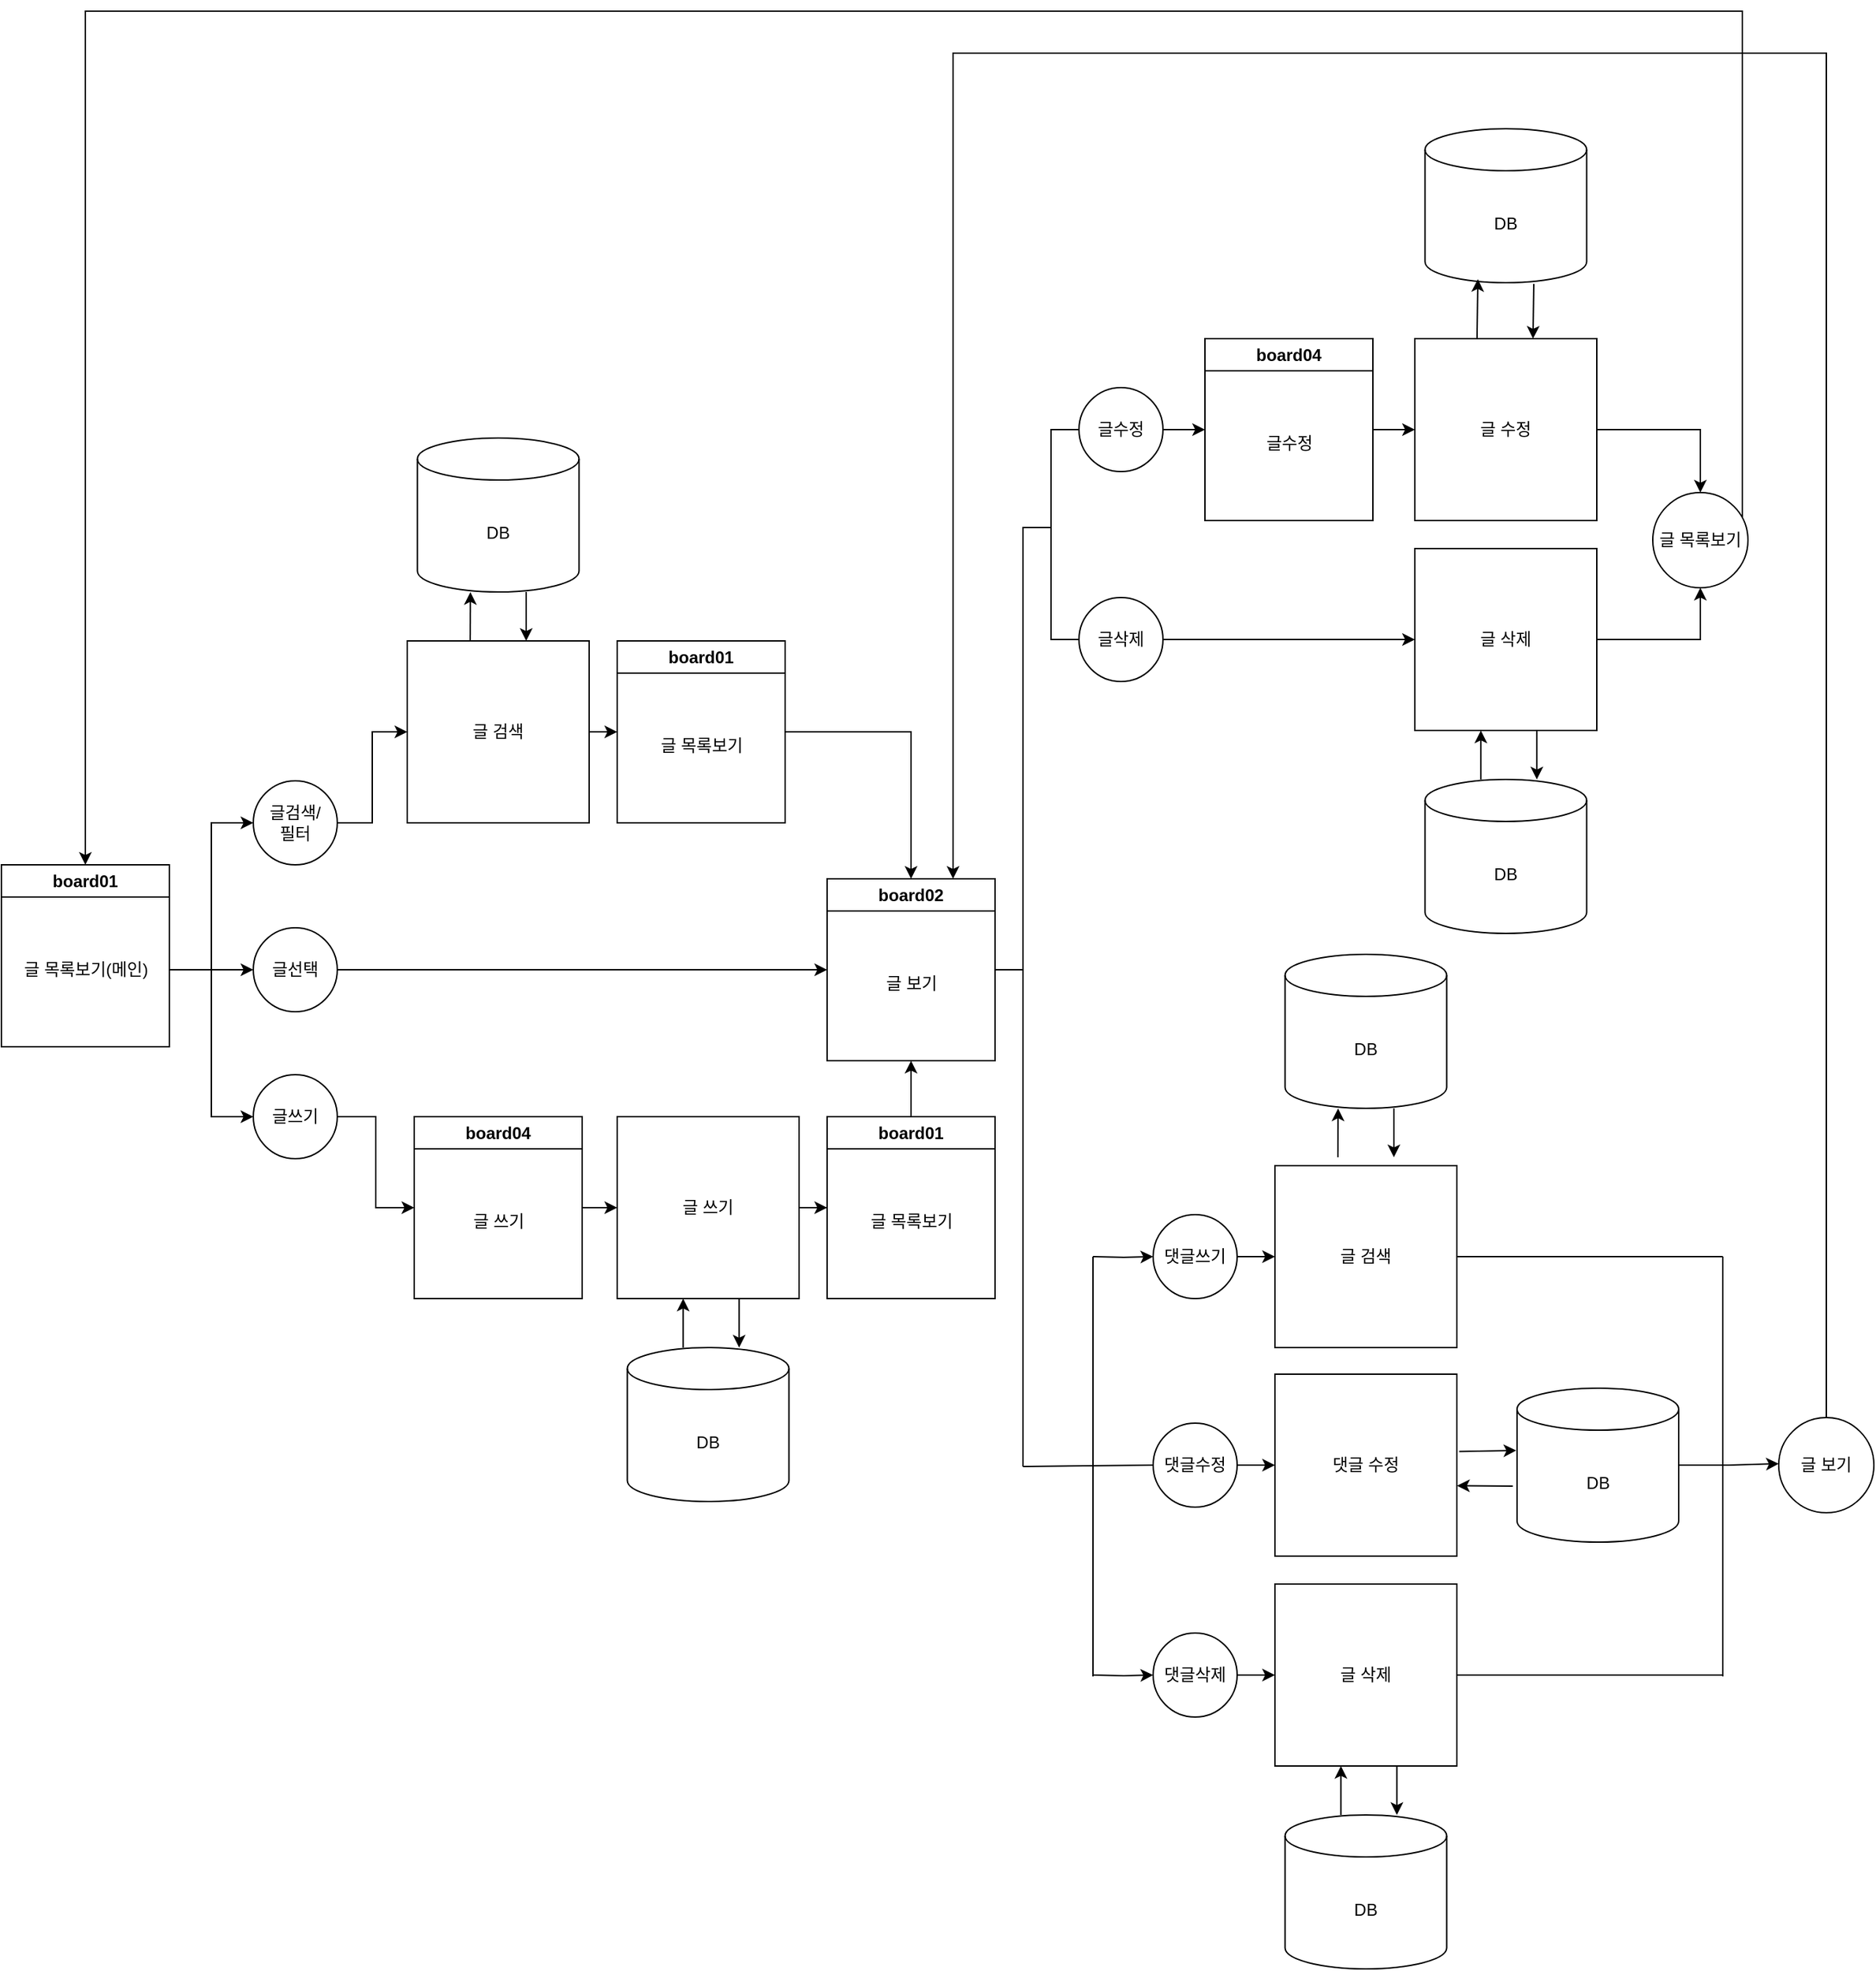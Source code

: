 <mxfile version="24.7.12">
  <diagram id="C5RBs43oDa-KdzZeNtuy" name="Page-1">
    <mxGraphModel dx="2316" dy="2659" grid="1" gridSize="10" guides="1" tooltips="1" connect="1" arrows="1" fold="1" page="1" pageScale="1" pageWidth="827" pageHeight="1169" background="#ffffff" math="0" shadow="0">
      <root>
        <mxCell id="WIyWlLk6GJQsqaUBKTNV-0" />
        <mxCell id="WIyWlLk6GJQsqaUBKTNV-1" parent="WIyWlLk6GJQsqaUBKTNV-0" />
        <mxCell id="DIeXPmCnPWFFwvMt-zQG-0" value="board01" style="swimlane;whiteSpace=wrap;html=1;" vertex="1" parent="WIyWlLk6GJQsqaUBKTNV-1">
          <mxGeometry x="50" y="120" width="120" height="130" as="geometry" />
        </mxCell>
        <mxCell id="DIeXPmCnPWFFwvMt-zQG-1" value="글 목록보기(메인)" style="text;html=1;align=center;verticalAlign=middle;resizable=0;points=[];autosize=1;strokeColor=none;fillColor=none;" vertex="1" parent="DIeXPmCnPWFFwvMt-zQG-0">
          <mxGeometry y="60" width="120" height="30" as="geometry" />
        </mxCell>
        <mxCell id="DIeXPmCnPWFFwvMt-zQG-54" style="edgeStyle=orthogonalEdgeStyle;rounded=0;orthogonalLoop=1;jettySize=auto;html=1;entryX=0.5;entryY=0;entryDx=0;entryDy=0;" edge="1" parent="WIyWlLk6GJQsqaUBKTNV-1" source="DIeXPmCnPWFFwvMt-zQG-3" target="DIeXPmCnPWFFwvMt-zQG-21">
          <mxGeometry relative="1" as="geometry" />
        </mxCell>
        <mxCell id="DIeXPmCnPWFFwvMt-zQG-3" value="board01" style="swimlane;whiteSpace=wrap;html=1;" vertex="1" parent="WIyWlLk6GJQsqaUBKTNV-1">
          <mxGeometry x="490" y="-40" width="120" height="130" as="geometry" />
        </mxCell>
        <mxCell id="DIeXPmCnPWFFwvMt-zQG-4" value="글 목록보기" style="text;html=1;align=center;verticalAlign=middle;resizable=0;points=[];autosize=1;strokeColor=none;fillColor=none;" vertex="1" parent="DIeXPmCnPWFFwvMt-zQG-3">
          <mxGeometry x="15" y="60" width="90" height="30" as="geometry" />
        </mxCell>
        <mxCell id="DIeXPmCnPWFFwvMt-zQG-163" style="edgeStyle=orthogonalEdgeStyle;rounded=0;orthogonalLoop=1;jettySize=auto;html=1;exitX=1;exitY=0.5;exitDx=0;exitDy=0;entryX=0;entryY=0.5;entryDx=0;entryDy=0;" edge="1" parent="WIyWlLk6GJQsqaUBKTNV-1" source="DIeXPmCnPWFFwvMt-zQG-14" target="DIeXPmCnPWFFwvMt-zQG-159">
          <mxGeometry relative="1" as="geometry" />
        </mxCell>
        <mxCell id="DIeXPmCnPWFFwvMt-zQG-14" value="글검색/&lt;div&gt;필터&lt;/div&gt;" style="ellipse;whiteSpace=wrap;html=1;aspect=fixed;" vertex="1" parent="WIyWlLk6GJQsqaUBKTNV-1">
          <mxGeometry x="230" y="60" width="60" height="60" as="geometry" />
        </mxCell>
        <mxCell id="DIeXPmCnPWFFwvMt-zQG-62" style="edgeStyle=orthogonalEdgeStyle;rounded=0;orthogonalLoop=1;jettySize=auto;html=1;entryX=0;entryY=0.5;entryDx=0;entryDy=0;" edge="1" parent="WIyWlLk6GJQsqaUBKTNV-1" source="DIeXPmCnPWFFwvMt-zQG-15" target="DIeXPmCnPWFFwvMt-zQG-18">
          <mxGeometry relative="1" as="geometry" />
        </mxCell>
        <mxCell id="DIeXPmCnPWFFwvMt-zQG-15" value="글쓰기" style="ellipse;whiteSpace=wrap;html=1;aspect=fixed;" vertex="1" parent="WIyWlLk6GJQsqaUBKTNV-1">
          <mxGeometry x="230" y="270" width="60" height="60" as="geometry" />
        </mxCell>
        <mxCell id="DIeXPmCnPWFFwvMt-zQG-67" style="edgeStyle=orthogonalEdgeStyle;rounded=0;orthogonalLoop=1;jettySize=auto;html=1;" edge="1" parent="WIyWlLk6GJQsqaUBKTNV-1" source="DIeXPmCnPWFFwvMt-zQG-18" target="DIeXPmCnPWFFwvMt-zQG-65">
          <mxGeometry relative="1" as="geometry" />
        </mxCell>
        <mxCell id="DIeXPmCnPWFFwvMt-zQG-18" value="board04" style="swimlane;whiteSpace=wrap;html=1;startSize=23;" vertex="1" parent="WIyWlLk6GJQsqaUBKTNV-1">
          <mxGeometry x="345" y="300" width="120" height="130" as="geometry" />
        </mxCell>
        <mxCell id="DIeXPmCnPWFFwvMt-zQG-19" value="글 쓰기" style="text;html=1;align=center;verticalAlign=middle;resizable=0;points=[];autosize=1;strokeColor=none;fillColor=none;" vertex="1" parent="DIeXPmCnPWFFwvMt-zQG-18">
          <mxGeometry x="30" y="60" width="60" height="30" as="geometry" />
        </mxCell>
        <mxCell id="DIeXPmCnPWFFwvMt-zQG-21" value="board02" style="swimlane;whiteSpace=wrap;html=1;" vertex="1" parent="WIyWlLk6GJQsqaUBKTNV-1">
          <mxGeometry x="640" y="130" width="120" height="130" as="geometry" />
        </mxCell>
        <mxCell id="DIeXPmCnPWFFwvMt-zQG-22" value="글 보기" style="text;html=1;align=center;verticalAlign=middle;resizable=0;points=[];autosize=1;strokeColor=none;fillColor=none;" vertex="1" parent="DIeXPmCnPWFFwvMt-zQG-21">
          <mxGeometry x="30" y="60" width="60" height="30" as="geometry" />
        </mxCell>
        <mxCell id="DIeXPmCnPWFFwvMt-zQG-51" style="edgeStyle=orthogonalEdgeStyle;rounded=0;orthogonalLoop=1;jettySize=auto;html=1;entryX=0;entryY=0.5;entryDx=0;entryDy=0;" edge="1" parent="WIyWlLk6GJQsqaUBKTNV-1" target="DIeXPmCnPWFFwvMt-zQG-3">
          <mxGeometry relative="1" as="geometry">
            <mxPoint x="470" y="25" as="sourcePoint" />
          </mxGeometry>
        </mxCell>
        <mxCell id="DIeXPmCnPWFFwvMt-zQG-45" style="edgeStyle=orthogonalEdgeStyle;rounded=0;orthogonalLoop=1;jettySize=auto;html=1;entryX=0;entryY=0.5;entryDx=0;entryDy=0;" edge="1" parent="WIyWlLk6GJQsqaUBKTNV-1" source="DIeXPmCnPWFFwvMt-zQG-1" target="DIeXPmCnPWFFwvMt-zQG-14">
          <mxGeometry relative="1" as="geometry" />
        </mxCell>
        <mxCell id="DIeXPmCnPWFFwvMt-zQG-50" style="edgeStyle=orthogonalEdgeStyle;rounded=0;orthogonalLoop=1;jettySize=auto;html=1;entryX=0;entryY=0.5;entryDx=0;entryDy=0;" edge="1" parent="WIyWlLk6GJQsqaUBKTNV-1" source="DIeXPmCnPWFFwvMt-zQG-1" target="DIeXPmCnPWFFwvMt-zQG-15">
          <mxGeometry relative="1" as="geometry" />
        </mxCell>
        <mxCell id="DIeXPmCnPWFFwvMt-zQG-113" style="edgeStyle=orthogonalEdgeStyle;rounded=0;orthogonalLoop=1;jettySize=auto;html=1;entryX=0;entryY=0.5;entryDx=0;entryDy=0;" edge="1" parent="WIyWlLk6GJQsqaUBKTNV-1" source="DIeXPmCnPWFFwvMt-zQG-65" target="DIeXPmCnPWFFwvMt-zQG-108">
          <mxGeometry relative="1" as="geometry" />
        </mxCell>
        <mxCell id="DIeXPmCnPWFFwvMt-zQG-65" value="글 쓰기" style="whiteSpace=wrap;html=1;aspect=fixed;" vertex="1" parent="WIyWlLk6GJQsqaUBKTNV-1">
          <mxGeometry x="490" y="300" width="130" height="130" as="geometry" />
        </mxCell>
        <mxCell id="DIeXPmCnPWFFwvMt-zQG-66" value="DB" style="shape=cylinder3;whiteSpace=wrap;html=1;boundedLbl=1;backgroundOutline=1;size=15;" vertex="1" parent="WIyWlLk6GJQsqaUBKTNV-1">
          <mxGeometry x="497.25" y="465" width="115.5" height="110" as="geometry" />
        </mxCell>
        <mxCell id="DIeXPmCnPWFFwvMt-zQG-103" style="edgeStyle=orthogonalEdgeStyle;rounded=0;orthogonalLoop=1;jettySize=auto;html=1;entryX=0;entryY=0.5;entryDx=0;entryDy=0;" edge="1" parent="WIyWlLk6GJQsqaUBKTNV-1" source="DIeXPmCnPWFFwvMt-zQG-73" target="DIeXPmCnPWFFwvMt-zQG-99">
          <mxGeometry relative="1" as="geometry" />
        </mxCell>
        <mxCell id="DIeXPmCnPWFFwvMt-zQG-73" value="글수정" style="ellipse;whiteSpace=wrap;html=1;aspect=fixed;" vertex="1" parent="WIyWlLk6GJQsqaUBKTNV-1">
          <mxGeometry x="820" y="-221" width="60" height="60" as="geometry" />
        </mxCell>
        <mxCell id="DIeXPmCnPWFFwvMt-zQG-101" style="edgeStyle=orthogonalEdgeStyle;rounded=0;orthogonalLoop=1;jettySize=auto;html=1;entryX=0;entryY=0.5;entryDx=0;entryDy=0;" edge="1" parent="WIyWlLk6GJQsqaUBKTNV-1" source="DIeXPmCnPWFFwvMt-zQG-74">
          <mxGeometry relative="1" as="geometry">
            <mxPoint x="1060" y="-41" as="targetPoint" />
          </mxGeometry>
        </mxCell>
        <mxCell id="DIeXPmCnPWFFwvMt-zQG-74" value="글삭제" style="ellipse;whiteSpace=wrap;html=1;aspect=fixed;" vertex="1" parent="WIyWlLk6GJQsqaUBKTNV-1">
          <mxGeometry x="820" y="-71" width="60" height="60" as="geometry" />
        </mxCell>
        <mxCell id="DIeXPmCnPWFFwvMt-zQG-192" style="edgeStyle=orthogonalEdgeStyle;rounded=0;orthogonalLoop=1;jettySize=auto;html=1;entryX=0.5;entryY=0;entryDx=0;entryDy=0;" edge="1" parent="WIyWlLk6GJQsqaUBKTNV-1" source="DIeXPmCnPWFFwvMt-zQG-80" target="DIeXPmCnPWFFwvMt-zQG-191">
          <mxGeometry relative="1" as="geometry" />
        </mxCell>
        <mxCell id="DIeXPmCnPWFFwvMt-zQG-80" value="글 수정" style="whiteSpace=wrap;html=1;aspect=fixed;" vertex="1" parent="WIyWlLk6GJQsqaUBKTNV-1">
          <mxGeometry x="1060" y="-256" width="130" height="130" as="geometry" />
        </mxCell>
        <mxCell id="DIeXPmCnPWFFwvMt-zQG-81" value="DB" style="shape=cylinder3;whiteSpace=wrap;html=1;boundedLbl=1;backgroundOutline=1;size=15;" vertex="1" parent="WIyWlLk6GJQsqaUBKTNV-1">
          <mxGeometry x="1067.25" y="-406" width="115.5" height="110" as="geometry" />
        </mxCell>
        <mxCell id="DIeXPmCnPWFFwvMt-zQG-98" style="edgeStyle=orthogonalEdgeStyle;rounded=0;orthogonalLoop=1;jettySize=auto;html=1;entryX=0;entryY=0.5;entryDx=0;entryDy=0;" edge="1" parent="WIyWlLk6GJQsqaUBKTNV-1" source="DIeXPmCnPWFFwvMt-zQG-96" target="DIeXPmCnPWFFwvMt-zQG-21">
          <mxGeometry relative="1" as="geometry" />
        </mxCell>
        <mxCell id="DIeXPmCnPWFFwvMt-zQG-96" value="글선택" style="ellipse;whiteSpace=wrap;html=1;aspect=fixed;" vertex="1" parent="WIyWlLk6GJQsqaUBKTNV-1">
          <mxGeometry x="230" y="165" width="60" height="60" as="geometry" />
        </mxCell>
        <mxCell id="DIeXPmCnPWFFwvMt-zQG-97" style="edgeStyle=orthogonalEdgeStyle;rounded=0;orthogonalLoop=1;jettySize=auto;html=1;entryX=0;entryY=0.5;entryDx=0;entryDy=0;" edge="1" parent="WIyWlLk6GJQsqaUBKTNV-1" source="DIeXPmCnPWFFwvMt-zQG-1" target="DIeXPmCnPWFFwvMt-zQG-96">
          <mxGeometry relative="1" as="geometry" />
        </mxCell>
        <mxCell id="DIeXPmCnPWFFwvMt-zQG-104" style="edgeStyle=orthogonalEdgeStyle;rounded=0;orthogonalLoop=1;jettySize=auto;html=1;entryX=0;entryY=0.5;entryDx=0;entryDy=0;" edge="1" parent="WIyWlLk6GJQsqaUBKTNV-1" source="DIeXPmCnPWFFwvMt-zQG-99" target="DIeXPmCnPWFFwvMt-zQG-80">
          <mxGeometry relative="1" as="geometry" />
        </mxCell>
        <mxCell id="DIeXPmCnPWFFwvMt-zQG-99" value="board04" style="swimlane;whiteSpace=wrap;html=1;" vertex="1" parent="WIyWlLk6GJQsqaUBKTNV-1">
          <mxGeometry x="910" y="-256" width="120" height="130" as="geometry" />
        </mxCell>
        <mxCell id="DIeXPmCnPWFFwvMt-zQG-100" value="글수정" style="text;html=1;align=center;verticalAlign=middle;resizable=0;points=[];autosize=1;strokeColor=none;fillColor=none;" vertex="1" parent="DIeXPmCnPWFFwvMt-zQG-99">
          <mxGeometry x="30" y="60" width="60" height="30" as="geometry" />
        </mxCell>
        <mxCell id="DIeXPmCnPWFFwvMt-zQG-115" style="edgeStyle=orthogonalEdgeStyle;rounded=0;orthogonalLoop=1;jettySize=auto;html=1;entryX=0.5;entryY=1;entryDx=0;entryDy=0;" edge="1" parent="WIyWlLk6GJQsqaUBKTNV-1" source="DIeXPmCnPWFFwvMt-zQG-108" target="DIeXPmCnPWFFwvMt-zQG-21">
          <mxGeometry relative="1" as="geometry" />
        </mxCell>
        <mxCell id="DIeXPmCnPWFFwvMt-zQG-108" value="board01" style="swimlane;whiteSpace=wrap;html=1;" vertex="1" parent="WIyWlLk6GJQsqaUBKTNV-1">
          <mxGeometry x="640" y="300" width="120" height="130" as="geometry" />
        </mxCell>
        <mxCell id="DIeXPmCnPWFFwvMt-zQG-109" value="글 목록보기" style="text;html=1;align=center;verticalAlign=middle;resizable=0;points=[];autosize=1;strokeColor=none;fillColor=none;" vertex="1" parent="DIeXPmCnPWFFwvMt-zQG-108">
          <mxGeometry x="15" y="60" width="90" height="30" as="geometry" />
        </mxCell>
        <mxCell id="DIeXPmCnPWFFwvMt-zQG-246" style="edgeStyle=orthogonalEdgeStyle;rounded=0;orthogonalLoop=1;jettySize=auto;html=1;entryX=0;entryY=0.5;entryDx=0;entryDy=0;" edge="1" parent="WIyWlLk6GJQsqaUBKTNV-1" target="DIeXPmCnPWFFwvMt-zQG-118">
          <mxGeometry relative="1" as="geometry">
            <mxPoint x="830" y="400" as="sourcePoint" />
          </mxGeometry>
        </mxCell>
        <mxCell id="DIeXPmCnPWFFwvMt-zQG-250" style="edgeStyle=orthogonalEdgeStyle;rounded=0;orthogonalLoop=1;jettySize=auto;html=1;entryX=0;entryY=0.5;entryDx=0;entryDy=0;" edge="1" parent="WIyWlLk6GJQsqaUBKTNV-1" source="DIeXPmCnPWFFwvMt-zQG-118" target="DIeXPmCnPWFFwvMt-zQG-155">
          <mxGeometry relative="1" as="geometry" />
        </mxCell>
        <mxCell id="DIeXPmCnPWFFwvMt-zQG-118" value="댓글쓰기" style="ellipse;whiteSpace=wrap;html=1;aspect=fixed;" vertex="1" parent="WIyWlLk6GJQsqaUBKTNV-1">
          <mxGeometry x="873" y="370" width="60" height="60" as="geometry" />
        </mxCell>
        <mxCell id="DIeXPmCnPWFFwvMt-zQG-252" style="edgeStyle=orthogonalEdgeStyle;rounded=0;orthogonalLoop=1;jettySize=auto;html=1;entryX=0;entryY=0.5;entryDx=0;entryDy=0;" edge="1" parent="WIyWlLk6GJQsqaUBKTNV-1" source="DIeXPmCnPWFFwvMt-zQG-119" target="DIeXPmCnPWFFwvMt-zQG-126">
          <mxGeometry relative="1" as="geometry" />
        </mxCell>
        <mxCell id="DIeXPmCnPWFFwvMt-zQG-119" value="댓글수정" style="ellipse;whiteSpace=wrap;html=1;aspect=fixed;" vertex="1" parent="WIyWlLk6GJQsqaUBKTNV-1">
          <mxGeometry x="873" y="519" width="60" height="60" as="geometry" />
        </mxCell>
        <mxCell id="DIeXPmCnPWFFwvMt-zQG-247" style="edgeStyle=orthogonalEdgeStyle;rounded=0;orthogonalLoop=1;jettySize=auto;html=1;exitX=0;exitY=0.5;exitDx=0;exitDy=0;entryX=0;entryY=0.5;entryDx=0;entryDy=0;" edge="1" parent="WIyWlLk6GJQsqaUBKTNV-1" target="DIeXPmCnPWFFwvMt-zQG-120">
          <mxGeometry relative="1" as="geometry">
            <mxPoint x="830" y="699" as="sourcePoint" />
          </mxGeometry>
        </mxCell>
        <mxCell id="DIeXPmCnPWFFwvMt-zQG-253" style="edgeStyle=orthogonalEdgeStyle;rounded=0;orthogonalLoop=1;jettySize=auto;html=1;entryX=0;entryY=0.5;entryDx=0;entryDy=0;" edge="1" parent="WIyWlLk6GJQsqaUBKTNV-1" source="DIeXPmCnPWFFwvMt-zQG-120" target="DIeXPmCnPWFFwvMt-zQG-127">
          <mxGeometry relative="1" as="geometry" />
        </mxCell>
        <mxCell id="DIeXPmCnPWFFwvMt-zQG-120" value="댓글삭제" style="ellipse;whiteSpace=wrap;html=1;aspect=fixed;" vertex="1" parent="WIyWlLk6GJQsqaUBKTNV-1">
          <mxGeometry x="873" y="669" width="60" height="60" as="geometry" />
        </mxCell>
        <mxCell id="DIeXPmCnPWFFwvMt-zQG-126" value="댓글 수정" style="whiteSpace=wrap;html=1;aspect=fixed;" vertex="1" parent="WIyWlLk6GJQsqaUBKTNV-1">
          <mxGeometry x="960" y="484" width="130" height="130" as="geometry" />
        </mxCell>
        <mxCell id="DIeXPmCnPWFFwvMt-zQG-127" value="글 삭제" style="whiteSpace=wrap;html=1;aspect=fixed;" vertex="1" parent="WIyWlLk6GJQsqaUBKTNV-1">
          <mxGeometry x="960" y="634" width="130" height="130" as="geometry" />
        </mxCell>
        <mxCell id="DIeXPmCnPWFFwvMt-zQG-155" value="글 검색" style="whiteSpace=wrap;html=1;aspect=fixed;" vertex="1" parent="WIyWlLk6GJQsqaUBKTNV-1">
          <mxGeometry x="960" y="335" width="130" height="130" as="geometry" />
        </mxCell>
        <mxCell id="DIeXPmCnPWFFwvMt-zQG-156" value="DB" style="shape=cylinder3;whiteSpace=wrap;html=1;boundedLbl=1;backgroundOutline=1;size=15;" vertex="1" parent="WIyWlLk6GJQsqaUBKTNV-1">
          <mxGeometry x="967.25" y="184" width="115.5" height="110" as="geometry" />
        </mxCell>
        <mxCell id="DIeXPmCnPWFFwvMt-zQG-157" value="" style="endArrow=classic;html=1;rounded=0;entryX=0.328;entryY=1.001;entryDx=0;entryDy=0;entryPerimeter=0;" edge="1" parent="WIyWlLk6GJQsqaUBKTNV-1" target="DIeXPmCnPWFFwvMt-zQG-156">
          <mxGeometry width="50" height="50" relative="1" as="geometry">
            <mxPoint x="1005" y="329" as="sourcePoint" />
            <mxPoint x="1005" y="259" as="targetPoint" />
          </mxGeometry>
        </mxCell>
        <mxCell id="DIeXPmCnPWFFwvMt-zQG-158" value="" style="endArrow=classic;html=1;rounded=0;" edge="1" parent="WIyWlLk6GJQsqaUBKTNV-1">
          <mxGeometry width="50" height="50" relative="1" as="geometry">
            <mxPoint x="1045" y="294" as="sourcePoint" />
            <mxPoint x="1045" y="329" as="targetPoint" />
          </mxGeometry>
        </mxCell>
        <mxCell id="DIeXPmCnPWFFwvMt-zQG-159" value="글 검색" style="whiteSpace=wrap;html=1;aspect=fixed;" vertex="1" parent="WIyWlLk6GJQsqaUBKTNV-1">
          <mxGeometry x="340" y="-40" width="130" height="130" as="geometry" />
        </mxCell>
        <mxCell id="DIeXPmCnPWFFwvMt-zQG-160" value="DB" style="shape=cylinder3;whiteSpace=wrap;html=1;boundedLbl=1;backgroundOutline=1;size=15;" vertex="1" parent="WIyWlLk6GJQsqaUBKTNV-1">
          <mxGeometry x="347.25" y="-185" width="115.5" height="110" as="geometry" />
        </mxCell>
        <mxCell id="DIeXPmCnPWFFwvMt-zQG-161" value="" style="endArrow=classic;html=1;rounded=0;entryX=0.328;entryY=1.001;entryDx=0;entryDy=0;entryPerimeter=0;" edge="1" target="DIeXPmCnPWFFwvMt-zQG-160" parent="WIyWlLk6GJQsqaUBKTNV-1">
          <mxGeometry width="50" height="50" relative="1" as="geometry">
            <mxPoint x="385" y="-40" as="sourcePoint" />
            <mxPoint x="385" y="-110" as="targetPoint" />
          </mxGeometry>
        </mxCell>
        <mxCell id="DIeXPmCnPWFFwvMt-zQG-162" value="" style="endArrow=classic;html=1;rounded=0;" edge="1" parent="WIyWlLk6GJQsqaUBKTNV-1">
          <mxGeometry width="50" height="50" relative="1" as="geometry">
            <mxPoint x="425" y="-75" as="sourcePoint" />
            <mxPoint x="425" y="-40" as="targetPoint" />
          </mxGeometry>
        </mxCell>
        <mxCell id="DIeXPmCnPWFFwvMt-zQG-172" value="" style="endArrow=classic;html=1;rounded=0;entryX=0.328;entryY=1.001;entryDx=0;entryDy=0;entryPerimeter=0;" edge="1" parent="WIyWlLk6GJQsqaUBKTNV-1">
          <mxGeometry width="50" height="50" relative="1" as="geometry">
            <mxPoint x="537.16" y="465" as="sourcePoint" />
            <mxPoint x="537.16" y="430" as="targetPoint" />
          </mxGeometry>
        </mxCell>
        <mxCell id="DIeXPmCnPWFFwvMt-zQG-173" value="" style="endArrow=classic;html=1;rounded=0;" edge="1" parent="WIyWlLk6GJQsqaUBKTNV-1">
          <mxGeometry width="50" height="50" relative="1" as="geometry">
            <mxPoint x="577.16" y="430" as="sourcePoint" />
            <mxPoint x="577.16" y="465" as="targetPoint" />
          </mxGeometry>
        </mxCell>
        <mxCell id="DIeXPmCnPWFFwvMt-zQG-193" style="edgeStyle=orthogonalEdgeStyle;rounded=0;orthogonalLoop=1;jettySize=auto;html=1;entryX=0.5;entryY=1;entryDx=0;entryDy=0;" edge="1" parent="WIyWlLk6GJQsqaUBKTNV-1" source="DIeXPmCnPWFFwvMt-zQG-174" target="DIeXPmCnPWFFwvMt-zQG-191">
          <mxGeometry relative="1" as="geometry" />
        </mxCell>
        <mxCell id="DIeXPmCnPWFFwvMt-zQG-174" value="글 삭제" style="whiteSpace=wrap;html=1;aspect=fixed;" vertex="1" parent="WIyWlLk6GJQsqaUBKTNV-1">
          <mxGeometry x="1060" y="-106" width="130" height="130" as="geometry" />
        </mxCell>
        <mxCell id="DIeXPmCnPWFFwvMt-zQG-175" value="DB" style="shape=cylinder3;whiteSpace=wrap;html=1;boundedLbl=1;backgroundOutline=1;size=15;" vertex="1" parent="WIyWlLk6GJQsqaUBKTNV-1">
          <mxGeometry x="1067.25" y="59" width="115.5" height="110" as="geometry" />
        </mxCell>
        <mxCell id="DIeXPmCnPWFFwvMt-zQG-176" value="" style="endArrow=classic;html=1;rounded=0;entryX=0.328;entryY=1.001;entryDx=0;entryDy=0;entryPerimeter=0;" edge="1" parent="WIyWlLk6GJQsqaUBKTNV-1">
          <mxGeometry width="50" height="50" relative="1" as="geometry">
            <mxPoint x="1107.16" y="59" as="sourcePoint" />
            <mxPoint x="1107.16" y="24" as="targetPoint" />
          </mxGeometry>
        </mxCell>
        <mxCell id="DIeXPmCnPWFFwvMt-zQG-177" value="" style="endArrow=classic;html=1;rounded=0;" edge="1" parent="WIyWlLk6GJQsqaUBKTNV-1">
          <mxGeometry width="50" height="50" relative="1" as="geometry">
            <mxPoint x="1147.16" y="24" as="sourcePoint" />
            <mxPoint x="1147.16" y="59" as="targetPoint" />
          </mxGeometry>
        </mxCell>
        <mxCell id="DIeXPmCnPWFFwvMt-zQG-180" value="" style="endArrow=classic;html=1;rounded=0;exitX=0.673;exitY=1.008;exitDx=0;exitDy=0;exitPerimeter=0;" edge="1" parent="WIyWlLk6GJQsqaUBKTNV-1" source="DIeXPmCnPWFFwvMt-zQG-81">
          <mxGeometry width="50" height="50" relative="1" as="geometry">
            <mxPoint x="1144.41" y="-291" as="sourcePoint" />
            <mxPoint x="1144.41" y="-256" as="targetPoint" />
          </mxGeometry>
        </mxCell>
        <mxCell id="DIeXPmCnPWFFwvMt-zQG-181" value="" style="endArrow=classic;html=1;rounded=0;entryX=0.327;entryY=0.977;entryDx=0;entryDy=0;entryPerimeter=0;" edge="1" parent="WIyWlLk6GJQsqaUBKTNV-1" target="DIeXPmCnPWFFwvMt-zQG-81">
          <mxGeometry width="50" height="50" relative="1" as="geometry">
            <mxPoint x="1104.41" y="-256" as="sourcePoint" />
            <mxPoint x="1104.41" y="-291" as="targetPoint" />
          </mxGeometry>
        </mxCell>
        <mxCell id="DIeXPmCnPWFFwvMt-zQG-182" value="DB" style="shape=cylinder3;whiteSpace=wrap;html=1;boundedLbl=1;backgroundOutline=1;size=15;" vertex="1" parent="WIyWlLk6GJQsqaUBKTNV-1">
          <mxGeometry x="967.25" y="799" width="115.5" height="110" as="geometry" />
        </mxCell>
        <mxCell id="DIeXPmCnPWFFwvMt-zQG-183" value="" style="endArrow=classic;html=1;rounded=0;entryX=0.328;entryY=1.001;entryDx=0;entryDy=0;entryPerimeter=0;" edge="1" parent="WIyWlLk6GJQsqaUBKTNV-1">
          <mxGeometry width="50" height="50" relative="1" as="geometry">
            <mxPoint x="1007.16" y="799" as="sourcePoint" />
            <mxPoint x="1007.16" y="764" as="targetPoint" />
          </mxGeometry>
        </mxCell>
        <mxCell id="DIeXPmCnPWFFwvMt-zQG-184" value="" style="endArrow=classic;html=1;rounded=0;" edge="1" parent="WIyWlLk6GJQsqaUBKTNV-1">
          <mxGeometry width="50" height="50" relative="1" as="geometry">
            <mxPoint x="1047.16" y="764" as="sourcePoint" />
            <mxPoint x="1047.16" y="799" as="targetPoint" />
          </mxGeometry>
        </mxCell>
        <mxCell id="DIeXPmCnPWFFwvMt-zQG-257" style="edgeStyle=orthogonalEdgeStyle;rounded=0;orthogonalLoop=1;jettySize=auto;html=1;exitX=1;exitY=0.5;exitDx=0;exitDy=0;exitPerimeter=0;" edge="1" parent="WIyWlLk6GJQsqaUBKTNV-1" source="DIeXPmCnPWFFwvMt-zQG-185">
          <mxGeometry relative="1" as="geometry">
            <mxPoint x="1320" y="548" as="targetPoint" />
          </mxGeometry>
        </mxCell>
        <mxCell id="DIeXPmCnPWFFwvMt-zQG-185" value="DB" style="shape=cylinder3;whiteSpace=wrap;html=1;boundedLbl=1;backgroundOutline=1;size=15;" vertex="1" parent="WIyWlLk6GJQsqaUBKTNV-1">
          <mxGeometry x="1133" y="494" width="115.5" height="110" as="geometry" />
        </mxCell>
        <mxCell id="DIeXPmCnPWFFwvMt-zQG-188" value="" style="endArrow=classic;html=1;rounded=0;exitX=1.013;exitY=0.425;exitDx=0;exitDy=0;exitPerimeter=0;entryX=-0.005;entryY=0.405;entryDx=0;entryDy=0;entryPerimeter=0;" edge="1" parent="WIyWlLk6GJQsqaUBKTNV-1" source="DIeXPmCnPWFFwvMt-zQG-126" target="DIeXPmCnPWFFwvMt-zQG-185">
          <mxGeometry width="50" height="50" relative="1" as="geometry">
            <mxPoint x="810" y="404" as="sourcePoint" />
            <mxPoint x="860" y="354" as="targetPoint" />
          </mxGeometry>
        </mxCell>
        <mxCell id="DIeXPmCnPWFFwvMt-zQG-189" value="" style="endArrow=classic;html=1;rounded=0;entryX=1.001;entryY=0.613;entryDx=0;entryDy=0;entryPerimeter=0;" edge="1" parent="WIyWlLk6GJQsqaUBKTNV-1" target="DIeXPmCnPWFFwvMt-zQG-126">
          <mxGeometry width="50" height="50" relative="1" as="geometry">
            <mxPoint x="1130" y="564" as="sourcePoint" />
            <mxPoint x="1100" y="454" as="targetPoint" />
          </mxGeometry>
        </mxCell>
        <mxCell id="DIeXPmCnPWFFwvMt-zQG-194" style="edgeStyle=orthogonalEdgeStyle;rounded=0;orthogonalLoop=1;jettySize=auto;html=1;entryX=0.5;entryY=0;entryDx=0;entryDy=0;" edge="1" parent="WIyWlLk6GJQsqaUBKTNV-1" source="DIeXPmCnPWFFwvMt-zQG-191" target="DIeXPmCnPWFFwvMt-zQG-0">
          <mxGeometry relative="1" as="geometry">
            <Array as="points">
              <mxPoint x="1294" y="-490" />
              <mxPoint x="110" y="-490" />
            </Array>
          </mxGeometry>
        </mxCell>
        <mxCell id="DIeXPmCnPWFFwvMt-zQG-191" value="글 목록보기" style="ellipse;whiteSpace=wrap;html=1;aspect=fixed;" vertex="1" parent="WIyWlLk6GJQsqaUBKTNV-1">
          <mxGeometry x="1230" y="-146" width="68" height="68" as="geometry" />
        </mxCell>
        <mxCell id="DIeXPmCnPWFFwvMt-zQG-233" value="" style="endArrow=none;html=1;rounded=0;exitX=1;exitY=0.5;exitDx=0;exitDy=0;" edge="1" parent="WIyWlLk6GJQsqaUBKTNV-1">
          <mxGeometry width="50" height="50" relative="1" as="geometry">
            <mxPoint x="780" y="195" as="sourcePoint" />
            <mxPoint x="800" y="-121" as="targetPoint" />
            <Array as="points">
              <mxPoint x="780" y="-121" />
            </Array>
          </mxGeometry>
        </mxCell>
        <mxCell id="DIeXPmCnPWFFwvMt-zQG-236" value="" style="endArrow=none;html=1;rounded=0;entryX=0;entryY=0.5;entryDx=0;entryDy=0;" edge="1" parent="WIyWlLk6GJQsqaUBKTNV-1" target="DIeXPmCnPWFFwvMt-zQG-73">
          <mxGeometry width="50" height="50" relative="1" as="geometry">
            <mxPoint x="800" y="-120" as="sourcePoint" />
            <mxPoint x="880" y="-170" as="targetPoint" />
            <Array as="points">
              <mxPoint x="800" y="-191" />
            </Array>
          </mxGeometry>
        </mxCell>
        <mxCell id="DIeXPmCnPWFFwvMt-zQG-237" value="" style="endArrow=none;html=1;rounded=0;entryX=0;entryY=0.5;entryDx=0;entryDy=0;" edge="1" parent="WIyWlLk6GJQsqaUBKTNV-1" target="DIeXPmCnPWFFwvMt-zQG-74">
          <mxGeometry width="50" height="50" relative="1" as="geometry">
            <mxPoint x="800" y="-120" as="sourcePoint" />
            <mxPoint x="1020" y="-20" as="targetPoint" />
            <Array as="points">
              <mxPoint x="800" y="-41" />
            </Array>
          </mxGeometry>
        </mxCell>
        <mxCell id="DIeXPmCnPWFFwvMt-zQG-241" value="" style="endArrow=none;html=1;rounded=0;exitX=1;exitY=0.5;exitDx=0;exitDy=0;" edge="1" parent="WIyWlLk6GJQsqaUBKTNV-1" source="DIeXPmCnPWFFwvMt-zQG-21">
          <mxGeometry width="50" height="50" relative="1" as="geometry">
            <mxPoint x="660" y="130" as="sourcePoint" />
            <mxPoint x="780" y="195" as="targetPoint" />
          </mxGeometry>
        </mxCell>
        <mxCell id="DIeXPmCnPWFFwvMt-zQG-242" value="" style="endArrow=none;html=1;rounded=0;" edge="1" parent="WIyWlLk6GJQsqaUBKTNV-1">
          <mxGeometry width="50" height="50" relative="1" as="geometry">
            <mxPoint x="780" y="550" as="sourcePoint" />
            <mxPoint x="780" y="194" as="targetPoint" />
          </mxGeometry>
        </mxCell>
        <mxCell id="DIeXPmCnPWFFwvMt-zQG-243" value="" style="endArrow=none;html=1;rounded=0;entryX=0;entryY=0.5;entryDx=0;entryDy=0;" edge="1" parent="WIyWlLk6GJQsqaUBKTNV-1" target="DIeXPmCnPWFFwvMt-zQG-119">
          <mxGeometry width="50" height="50" relative="1" as="geometry">
            <mxPoint x="780" y="550" as="sourcePoint" />
            <mxPoint x="690" y="520" as="targetPoint" />
          </mxGeometry>
        </mxCell>
        <mxCell id="DIeXPmCnPWFFwvMt-zQG-244" value="" style="endArrow=none;html=1;rounded=0;" edge="1" parent="WIyWlLk6GJQsqaUBKTNV-1">
          <mxGeometry width="50" height="50" relative="1" as="geometry">
            <mxPoint x="830" y="700" as="sourcePoint" />
            <mxPoint x="830" y="400" as="targetPoint" />
          </mxGeometry>
        </mxCell>
        <mxCell id="DIeXPmCnPWFFwvMt-zQG-254" value="" style="endArrow=none;html=1;rounded=0;exitX=1;exitY=0.5;exitDx=0;exitDy=0;" edge="1" parent="WIyWlLk6GJQsqaUBKTNV-1" source="DIeXPmCnPWFFwvMt-zQG-155">
          <mxGeometry width="50" height="50" relative="1" as="geometry">
            <mxPoint x="1080" y="490" as="sourcePoint" />
            <mxPoint x="1280" y="400" as="targetPoint" />
          </mxGeometry>
        </mxCell>
        <mxCell id="DIeXPmCnPWFFwvMt-zQG-255" value="" style="endArrow=none;html=1;rounded=0;" edge="1" parent="WIyWlLk6GJQsqaUBKTNV-1">
          <mxGeometry width="50" height="50" relative="1" as="geometry">
            <mxPoint x="1280" y="700" as="sourcePoint" />
            <mxPoint x="1280" y="400" as="targetPoint" />
          </mxGeometry>
        </mxCell>
        <mxCell id="DIeXPmCnPWFFwvMt-zQG-256" value="" style="endArrow=none;html=1;rounded=0;exitX=1;exitY=0.5;exitDx=0;exitDy=0;" edge="1" parent="WIyWlLk6GJQsqaUBKTNV-1" source="DIeXPmCnPWFFwvMt-zQG-127">
          <mxGeometry width="50" height="50" relative="1" as="geometry">
            <mxPoint x="1080" y="490" as="sourcePoint" />
            <mxPoint x="1280" y="699" as="targetPoint" />
          </mxGeometry>
        </mxCell>
        <mxCell id="DIeXPmCnPWFFwvMt-zQG-259" style="edgeStyle=orthogonalEdgeStyle;rounded=0;orthogonalLoop=1;jettySize=auto;html=1;entryX=0.75;entryY=0;entryDx=0;entryDy=0;" edge="1" parent="WIyWlLk6GJQsqaUBKTNV-1" source="DIeXPmCnPWFFwvMt-zQG-258" target="DIeXPmCnPWFFwvMt-zQG-21">
          <mxGeometry relative="1" as="geometry">
            <Array as="points">
              <mxPoint x="1354" y="-460" />
              <mxPoint x="730" y="-460" />
            </Array>
          </mxGeometry>
        </mxCell>
        <mxCell id="DIeXPmCnPWFFwvMt-zQG-258" value="글 보기" style="ellipse;whiteSpace=wrap;html=1;aspect=fixed;" vertex="1" parent="WIyWlLk6GJQsqaUBKTNV-1">
          <mxGeometry x="1320" y="515" width="68" height="68" as="geometry" />
        </mxCell>
      </root>
    </mxGraphModel>
  </diagram>
</mxfile>
